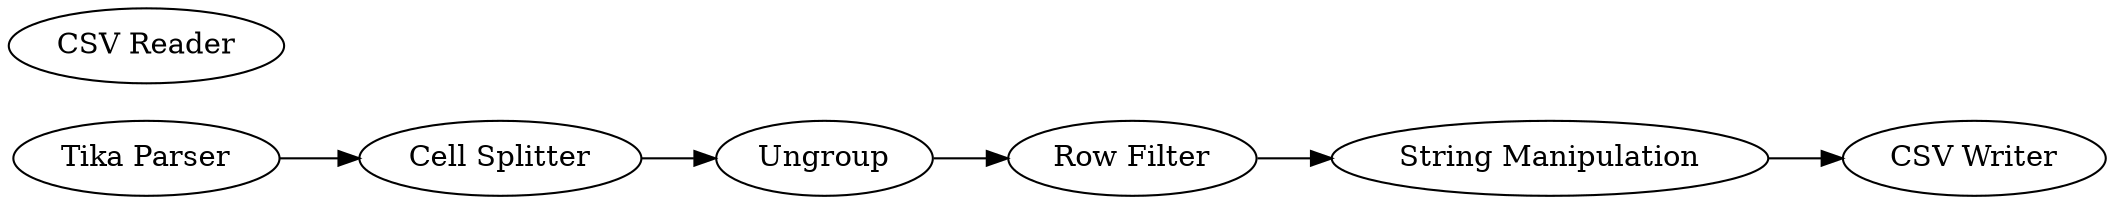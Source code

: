 digraph {
	1 [label="Tika Parser"]
	2 [label="Cell Splitter"]
	3 [label=Ungroup]
	4 [label="Row Filter"]
	6 [label="String Manipulation"]
	10 [label="CSV Writer"]
	11 [label="CSV Reader"]
	1 -> 2
	2 -> 3
	3 -> 4
	4 -> 6
	6 -> 10
	rankdir=LR
}
